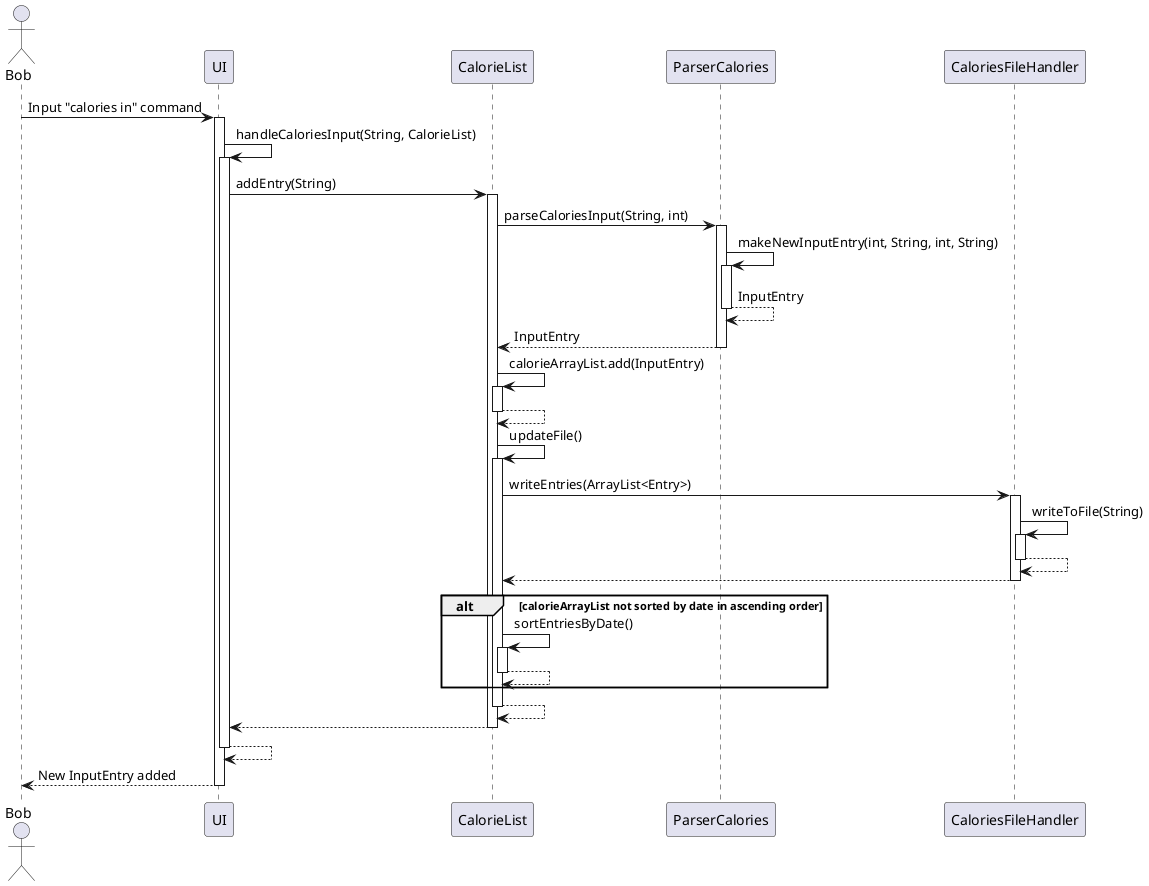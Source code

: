 @startuml
actor Bob
Bob -> UI: Input "calories in" command
activate UI

UI -> UI: handleCaloriesInput(String, CalorieList)
activate UI

UI -> CalorieList: addEntry(String)
activate CalorieList

CalorieList -> ParserCalories: parseCaloriesInput(String, int)
activate ParserCalories

ParserCalories -> ParserCalories : makeNewInputEntry(int, String, int, String)
activate ParserCalories

return InputEntry
return InputEntry

CalorieList -> CalorieList: calorieArrayList.add(InputEntry)
activate CalorieList
return

CalorieList -> CalorieList: updateFile()
activate CalorieList

CalorieList -> CaloriesFileHandler : writeEntries(ArrayList<Entry>)
activate CaloriesFileHandler
CaloriesFileHandler -> CaloriesFileHandler : writeToFile(String)
activate CaloriesFileHandler
return
return

alt calorieArrayList not sorted by date in ascending order
    CalorieList -> CalorieList : sortEntriesByDate()
    activate CalorieList
    return
end


return
return
return
return New InputEntry added

@enduml